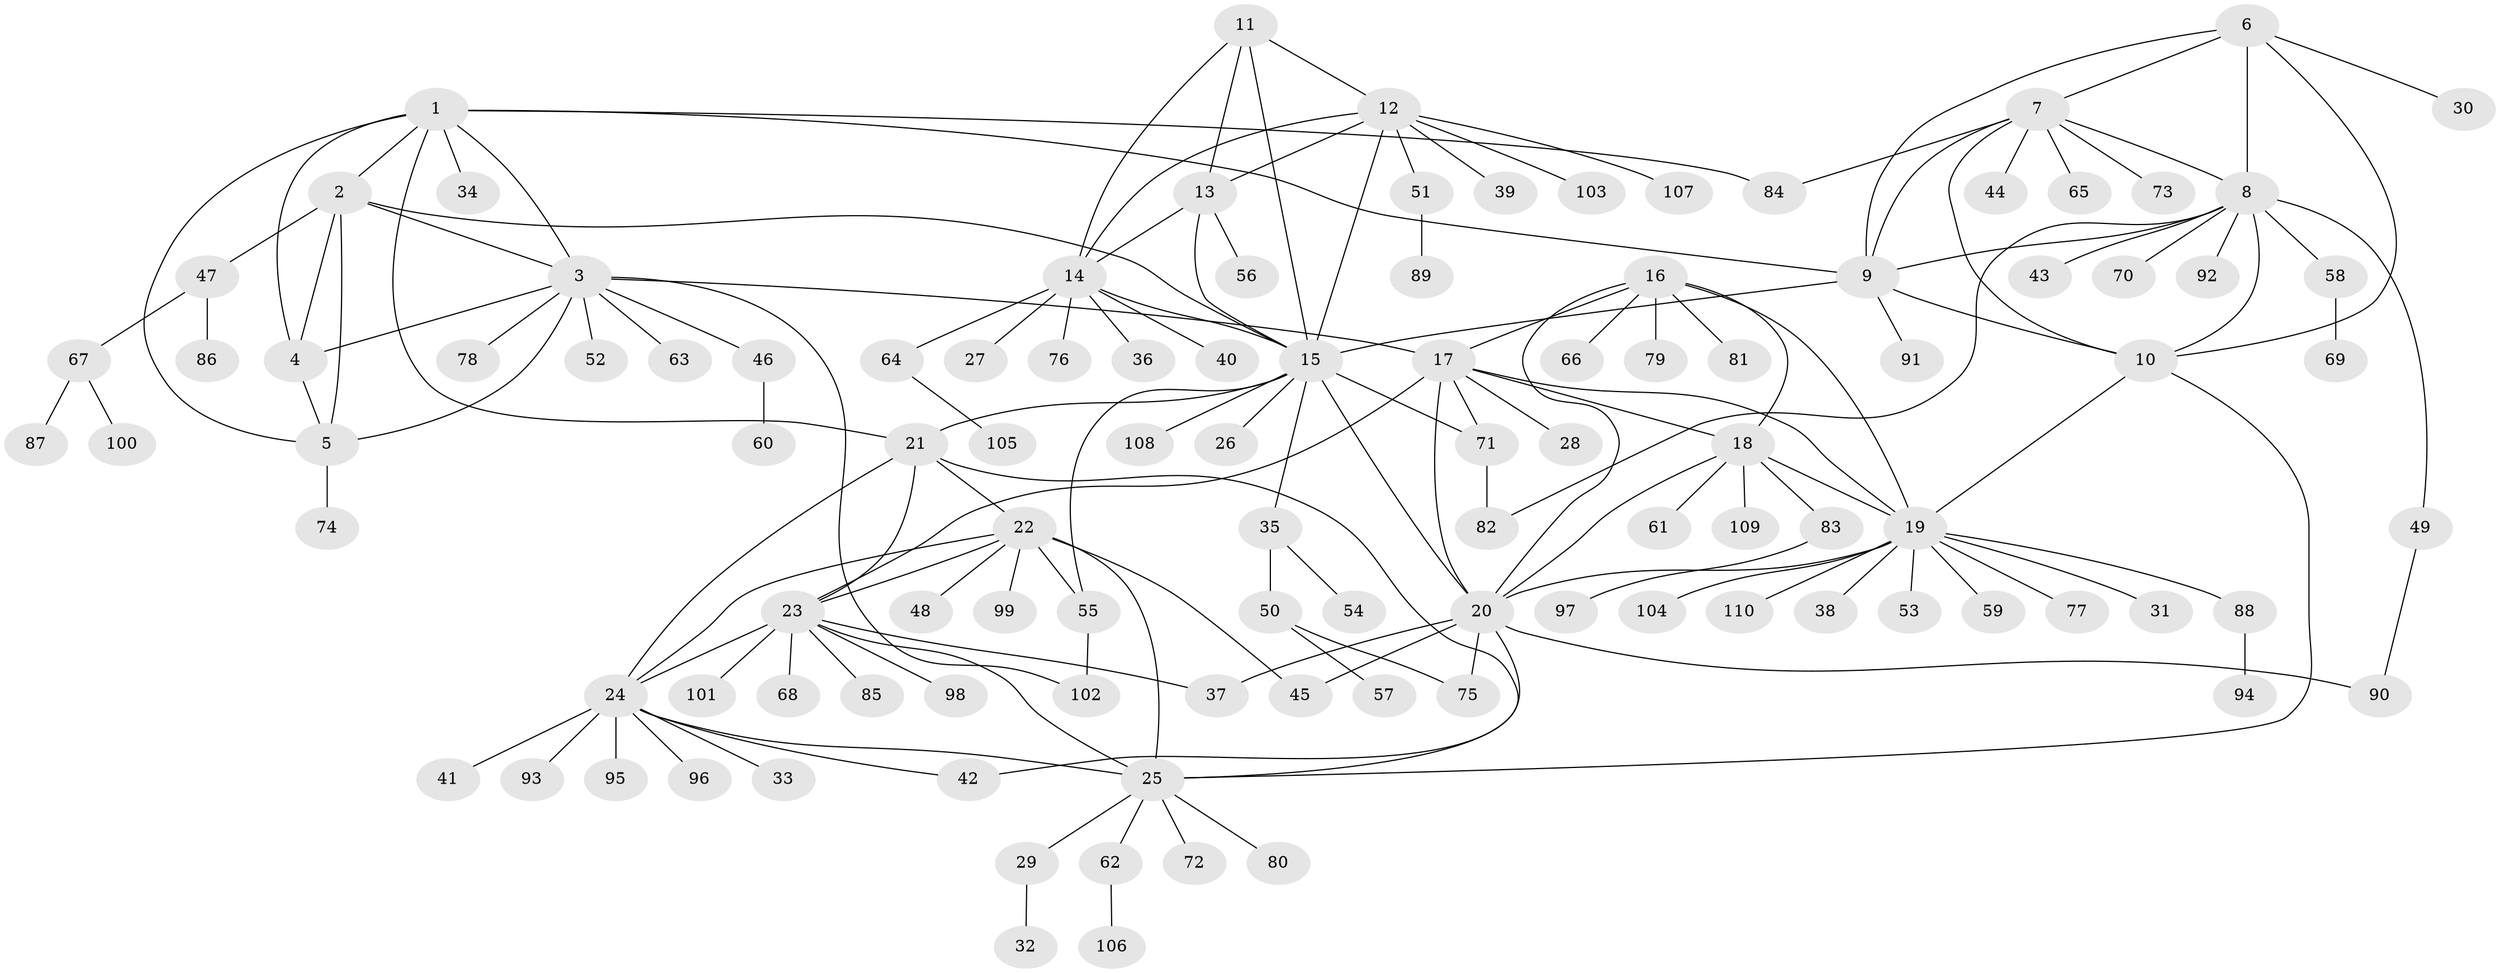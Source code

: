 // coarse degree distribution, {5: 0.05128205128205128, 4: 0.02564102564102564, 8: 0.05128205128205128, 13: 0.01282051282051282, 11: 0.01282051282051282, 7: 0.038461538461538464, 1: 0.5769230769230769, 6: 0.05128205128205128, 2: 0.1282051282051282, 12: 0.01282051282051282, 10: 0.01282051282051282, 3: 0.02564102564102564}
// Generated by graph-tools (version 1.1) at 2025/37/03/04/25 23:37:32]
// undirected, 110 vertices, 155 edges
graph export_dot {
  node [color=gray90,style=filled];
  1;
  2;
  3;
  4;
  5;
  6;
  7;
  8;
  9;
  10;
  11;
  12;
  13;
  14;
  15;
  16;
  17;
  18;
  19;
  20;
  21;
  22;
  23;
  24;
  25;
  26;
  27;
  28;
  29;
  30;
  31;
  32;
  33;
  34;
  35;
  36;
  37;
  38;
  39;
  40;
  41;
  42;
  43;
  44;
  45;
  46;
  47;
  48;
  49;
  50;
  51;
  52;
  53;
  54;
  55;
  56;
  57;
  58;
  59;
  60;
  61;
  62;
  63;
  64;
  65;
  66;
  67;
  68;
  69;
  70;
  71;
  72;
  73;
  74;
  75;
  76;
  77;
  78;
  79;
  80;
  81;
  82;
  83;
  84;
  85;
  86;
  87;
  88;
  89;
  90;
  91;
  92;
  93;
  94;
  95;
  96;
  97;
  98;
  99;
  100;
  101;
  102;
  103;
  104;
  105;
  106;
  107;
  108;
  109;
  110;
  1 -- 2;
  1 -- 3;
  1 -- 4;
  1 -- 5;
  1 -- 9;
  1 -- 21;
  1 -- 34;
  1 -- 84;
  2 -- 3;
  2 -- 4;
  2 -- 5;
  2 -- 15;
  2 -- 47;
  3 -- 4;
  3 -- 5;
  3 -- 17;
  3 -- 46;
  3 -- 52;
  3 -- 63;
  3 -- 78;
  3 -- 102;
  4 -- 5;
  5 -- 74;
  6 -- 7;
  6 -- 8;
  6 -- 9;
  6 -- 10;
  6 -- 30;
  7 -- 8;
  7 -- 9;
  7 -- 10;
  7 -- 44;
  7 -- 65;
  7 -- 73;
  7 -- 84;
  8 -- 9;
  8 -- 10;
  8 -- 43;
  8 -- 49;
  8 -- 58;
  8 -- 70;
  8 -- 82;
  8 -- 92;
  9 -- 10;
  9 -- 15;
  9 -- 91;
  10 -- 19;
  10 -- 25;
  11 -- 12;
  11 -- 13;
  11 -- 14;
  11 -- 15;
  12 -- 13;
  12 -- 14;
  12 -- 15;
  12 -- 39;
  12 -- 51;
  12 -- 103;
  12 -- 107;
  13 -- 14;
  13 -- 15;
  13 -- 56;
  14 -- 15;
  14 -- 27;
  14 -- 36;
  14 -- 40;
  14 -- 64;
  14 -- 76;
  15 -- 20;
  15 -- 21;
  15 -- 26;
  15 -- 35;
  15 -- 55;
  15 -- 71;
  15 -- 108;
  16 -- 17;
  16 -- 18;
  16 -- 19;
  16 -- 20;
  16 -- 66;
  16 -- 79;
  16 -- 81;
  17 -- 18;
  17 -- 19;
  17 -- 20;
  17 -- 23;
  17 -- 28;
  17 -- 71;
  18 -- 19;
  18 -- 20;
  18 -- 61;
  18 -- 83;
  18 -- 109;
  19 -- 20;
  19 -- 31;
  19 -- 38;
  19 -- 53;
  19 -- 59;
  19 -- 77;
  19 -- 88;
  19 -- 104;
  19 -- 110;
  20 -- 37;
  20 -- 42;
  20 -- 45;
  20 -- 75;
  20 -- 90;
  21 -- 22;
  21 -- 23;
  21 -- 24;
  21 -- 25;
  22 -- 23;
  22 -- 24;
  22 -- 25;
  22 -- 45;
  22 -- 48;
  22 -- 55;
  22 -- 99;
  23 -- 24;
  23 -- 25;
  23 -- 37;
  23 -- 68;
  23 -- 85;
  23 -- 98;
  23 -- 101;
  24 -- 25;
  24 -- 33;
  24 -- 41;
  24 -- 42;
  24 -- 93;
  24 -- 95;
  24 -- 96;
  25 -- 29;
  25 -- 62;
  25 -- 72;
  25 -- 80;
  29 -- 32;
  35 -- 50;
  35 -- 54;
  46 -- 60;
  47 -- 67;
  47 -- 86;
  49 -- 90;
  50 -- 57;
  50 -- 75;
  51 -- 89;
  55 -- 102;
  58 -- 69;
  62 -- 106;
  64 -- 105;
  67 -- 87;
  67 -- 100;
  71 -- 82;
  83 -- 97;
  88 -- 94;
}
